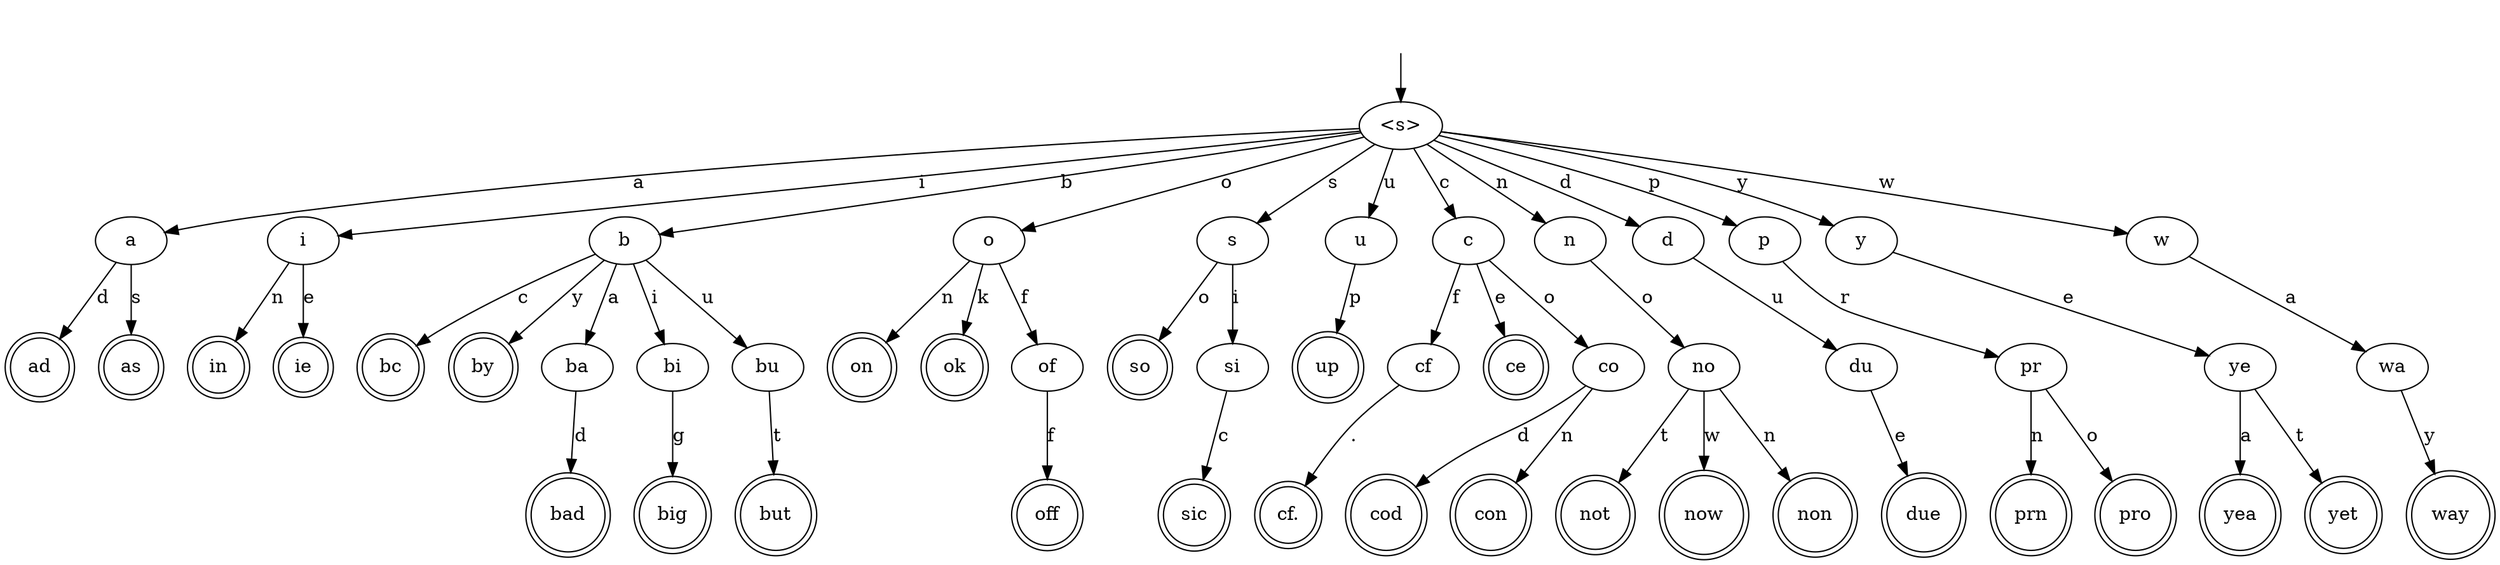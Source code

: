 // DFA
digraph DFA {
	fake [style=invis]
	fake -> "<s>"
	"<s>" [root=true]
	"<s>" -> a [label=a]
	"<s>" -> i [label=i]
	"<s>" -> b [label=b]
	"<s>" -> o [label=o]
	"<s>" -> s [label=s]
	"<s>" -> u [label=u]
	"<s>" -> c [label=c]
	"<s>" -> n [label=n]
	"<s>" -> d [label=d]
	"<s>" -> p [label=p]
	"<s>" -> y [label=y]
	"<s>" -> w [label=w]
	a -> ad [label=d]
	a -> as [label=s]
	ad [shape=doublecircle]
	i -> in [label=n]
	i -> ie [label=e]
	in [shape=doublecircle]
	b -> bc [label=c]
	b -> by [label=y]
	b -> ba [label=a]
	b -> bi [label=i]
	b -> bu [label=u]
	bc [shape=doublecircle]
	o -> on [label=n]
	o -> ok [label=k]
	o -> of [label=f]
	on [shape=doublecircle]
	s -> so [label=o]
	s -> si [label=i]
	so [shape=doublecircle]
	by [shape=doublecircle]
	u -> up [label=p]
	up [shape=doublecircle]
	c -> cf [label=f]
	c -> ce [label=e]
	c -> co [label=o]
	cf -> "cf." [label="."]
	n -> no [label=o]
	no -> not [label=t]
	no -> now [label=w]
	no -> non [label=n]
	ce [shape=doublecircle]
	as [shape=doublecircle]
	ie [shape=doublecircle]
	ok [shape=doublecircle]
	not [shape=doublecircle]
	"cf." [shape=doublecircle]
	d -> du [label=u]
	du -> due [label=e]
	due [shape=doublecircle]
	ba -> bad [label=d]
	bad [shape=doublecircle]
	of -> off [label=f]
	off [shape=doublecircle]
	p -> pr [label=r]
	pr -> prn [label=n]
	pr -> pro [label=o]
	prn [shape=doublecircle]
	bi -> big [label=g]
	big [shape=doublecircle]
	y -> ye [label=e]
	ye -> yea [label=a]
	ye -> yet [label=t]
	yea [shape=doublecircle]
	now [shape=doublecircle]
	co -> cod [label=d]
	co -> con [label=n]
	cod [shape=doublecircle]
	non [shape=doublecircle]
	bu -> but [label=t]
	but [shape=doublecircle]
	si -> sic [label=c]
	sic [shape=doublecircle]
	pro [shape=doublecircle]
	w -> wa [label=a]
	wa -> way [label=y]
	way [shape=doublecircle]
	yet [shape=doublecircle]
	con [shape=doublecircle]
}
